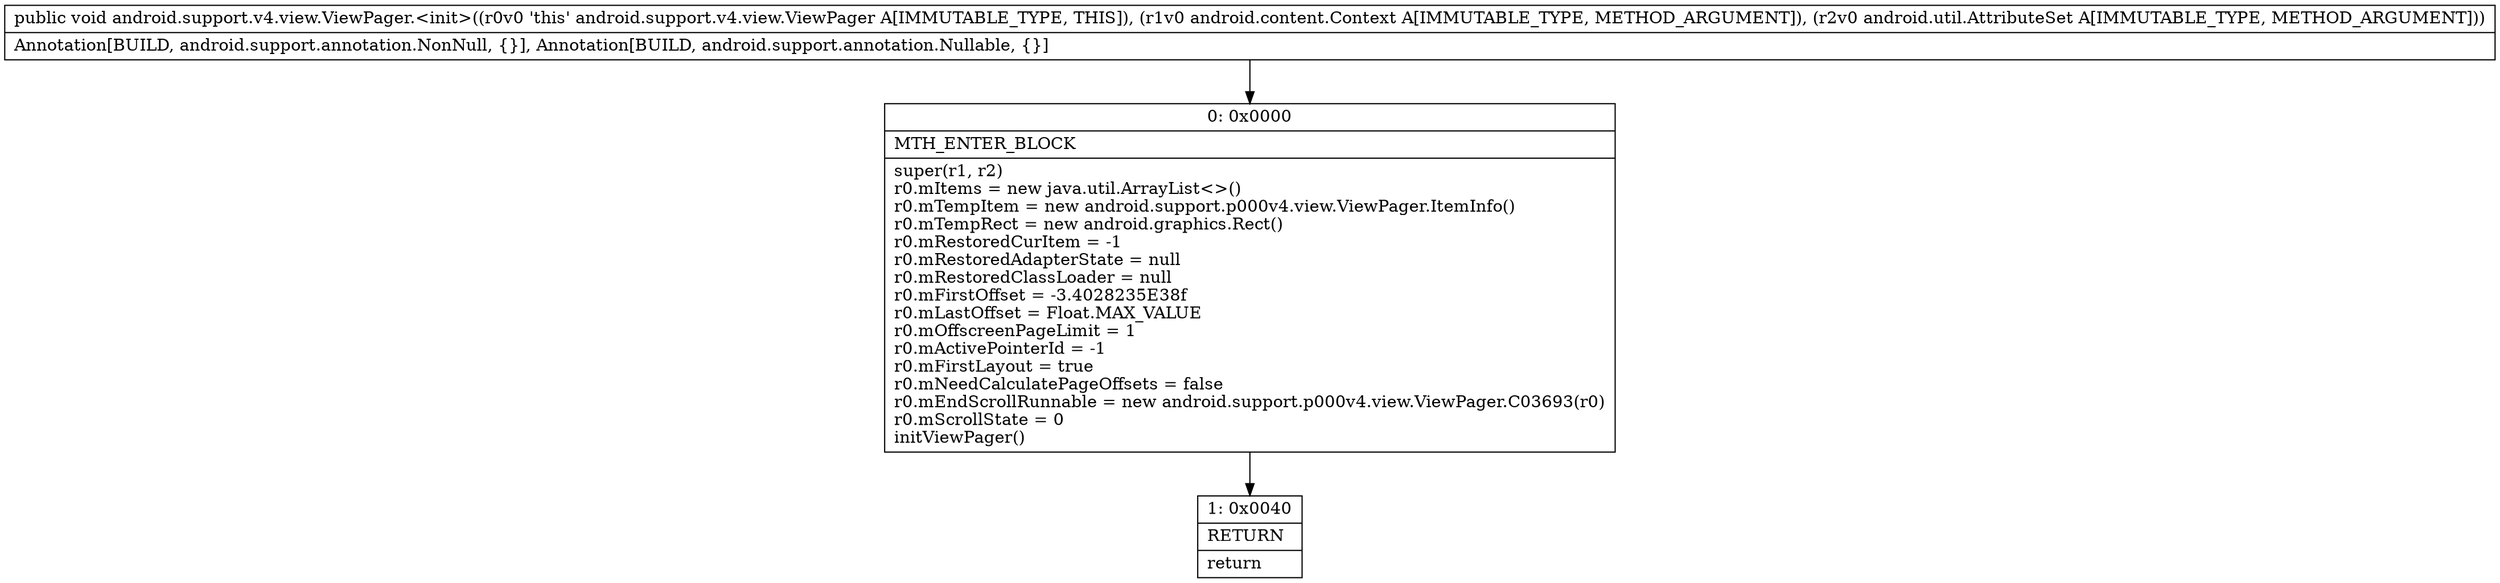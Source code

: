 digraph "CFG forandroid.support.v4.view.ViewPager.\<init\>(Landroid\/content\/Context;Landroid\/util\/AttributeSet;)V" {
Node_0 [shape=record,label="{0\:\ 0x0000|MTH_ENTER_BLOCK\l|super(r1, r2)\lr0.mItems = new java.util.ArrayList\<\>()\lr0.mTempItem = new android.support.p000v4.view.ViewPager.ItemInfo()\lr0.mTempRect = new android.graphics.Rect()\lr0.mRestoredCurItem = \-1\lr0.mRestoredAdapterState = null\lr0.mRestoredClassLoader = null\lr0.mFirstOffset = \-3.4028235E38f\lr0.mLastOffset = Float.MAX_VALUE\lr0.mOffscreenPageLimit = 1\lr0.mActivePointerId = \-1\lr0.mFirstLayout = true\lr0.mNeedCalculatePageOffsets = false\lr0.mEndScrollRunnable = new android.support.p000v4.view.ViewPager.C03693(r0)\lr0.mScrollState = 0\linitViewPager()\l}"];
Node_1 [shape=record,label="{1\:\ 0x0040|RETURN\l|return\l}"];
MethodNode[shape=record,label="{public void android.support.v4.view.ViewPager.\<init\>((r0v0 'this' android.support.v4.view.ViewPager A[IMMUTABLE_TYPE, THIS]), (r1v0 android.content.Context A[IMMUTABLE_TYPE, METHOD_ARGUMENT]), (r2v0 android.util.AttributeSet A[IMMUTABLE_TYPE, METHOD_ARGUMENT]))  | Annotation[BUILD, android.support.annotation.NonNull, \{\}], Annotation[BUILD, android.support.annotation.Nullable, \{\}]\l}"];
MethodNode -> Node_0;
Node_0 -> Node_1;
}

